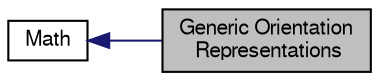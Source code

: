 digraph "Generic Orientation Representations"
{
  edge [fontname="FreeSans",fontsize="10",labelfontname="FreeSans",labelfontsize="10"];
  node [fontname="FreeSans",fontsize="10",shape=record];
  rankdir=LR;
  Node1 [label="Math",height=0.2,width=0.4,color="black", fillcolor="white", style="filled",URL="$group__math.html",tooltip="Paparazzi math functions. "];
  Node0 [label="Generic Orientation\l Representations",height=0.2,width=0.4,color="black", fillcolor="grey75", style="filled", fontcolor="black"];
  Node1->Node0 [shape=plaintext, color="midnightblue", dir="back", style="solid"];
}
